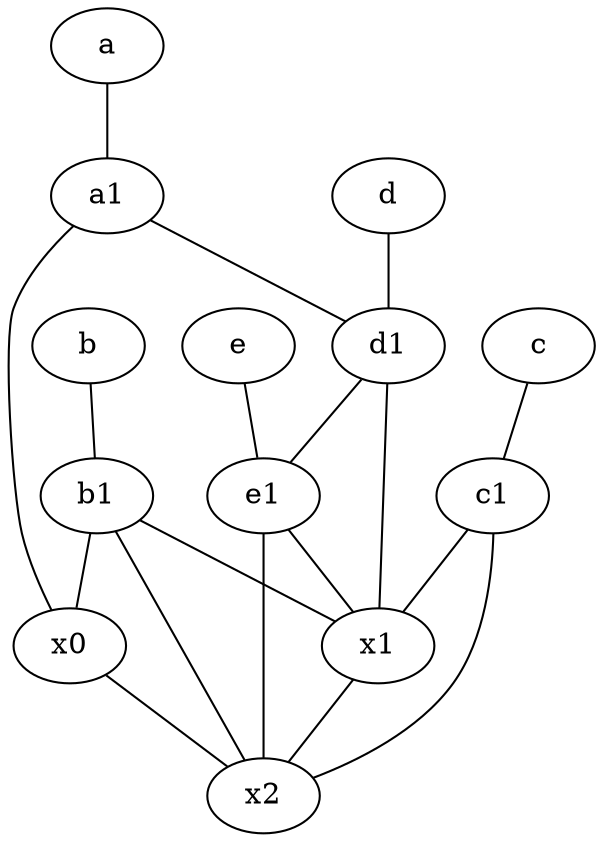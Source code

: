 graph {
	node [labelfontsize=50]
	x1 [labelfontsize=50]
	x0 [labelfontsize=50]
	c [labelfontsize=50 pos="4.5,2!"]
	b1 [labelfontsize=50 pos="9,4!"]
	c1 [labelfontsize=50 pos="4.5,3!"]
	x2 [labelfontsize=50]
	a [labelfontsize=50 pos="8,2!"]
	d1 [labelfontsize=50 pos="3,5!"]
	a1 [labelfontsize=50 pos="8,3!"]
	d [labelfontsize=50 pos="2,5!"]
	e1 [labelfontsize=50 pos="7,7!"]
	b [labelfontsize=50 pos="10,4!"]
	e [labelfontsize=50 pos="7,9!"]
	e1 -- x1
	a1 -- x0
	e1 -- x2
	x0 -- x2
	c1 -- x2
	a1 -- d1
	c -- c1
	b1 -- x0
	d1 -- x1
	e -- e1
	x1 -- x2
	a -- a1
	b1 -- x1
	b1 -- x2
	d1 -- e1
	d -- d1
	b -- b1
	c1 -- x1
}
